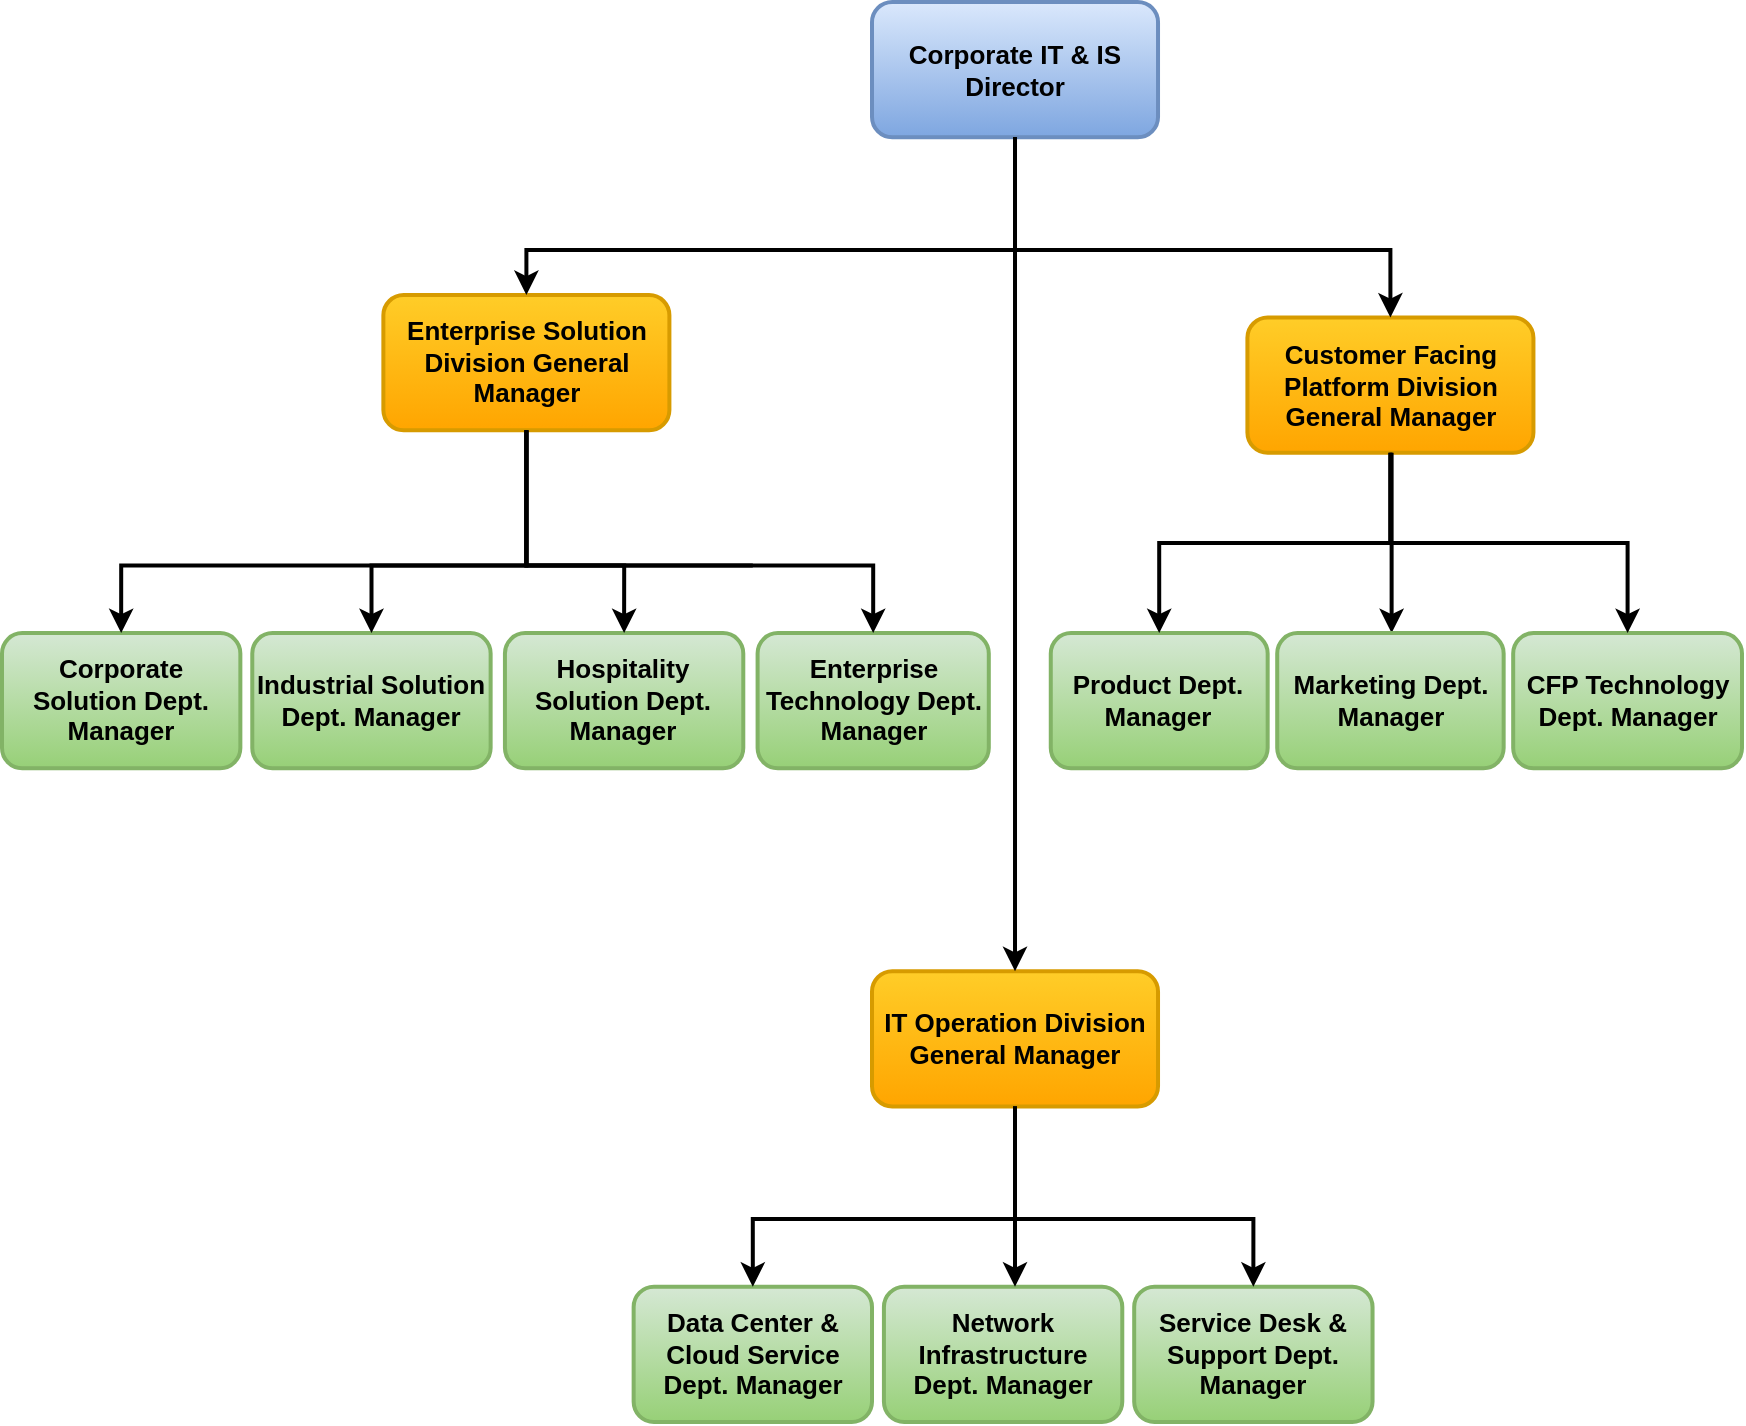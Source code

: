 <mxfile version="21.3.8" type="github">
  <diagram name="Page-1" id="A5kGC9nlVPNPbo8gEQUx">
    <mxGraphModel dx="1903" dy="613" grid="1" gridSize="10" guides="1" tooltips="1" connect="1" arrows="1" fold="1" page="1" pageScale="1" pageWidth="850" pageHeight="1100" math="0" shadow="0">
      <root>
        <mxCell id="0" />
        <mxCell id="1" parent="0" />
        <mxCell id="1DSwFevna6ADI5QcPYFj-13" value="" style="group" vertex="1" connectable="0" parent="1">
          <mxGeometry x="-20" y="30" width="870" height="710" as="geometry" />
        </mxCell>
        <mxCell id="wqCEwx1Dairv-0WRMHZF-1" value="Corporate IT &amp;amp; IS Director" style="rounded=1;whiteSpace=wrap;html=1;fillColor=#dae8fc;strokeColor=#6c8ebf;shadow=0;container=0;strokeWidth=2;fontSize=13;labelBackgroundColor=none;fontStyle=1;gradientColor=#7ea6e0;" parent="1DSwFevna6ADI5QcPYFj-13" vertex="1">
          <mxGeometry x="435.0" width="143.014" height="67.619" as="geometry" />
        </mxCell>
        <mxCell id="wqCEwx1Dairv-0WRMHZF-2" value="IT Operation Division General Manager" style="rounded=1;whiteSpace=wrap;html=1;fillColor=#ffcd28;strokeColor=#d79b00;shadow=0;container=0;strokeWidth=2;fontSize=13;labelBackgroundColor=none;fontStyle=1;gradientColor=#ffa500;" parent="1DSwFevna6ADI5QcPYFj-13" vertex="1">
          <mxGeometry x="435.0" y="484.603" width="143.014" height="67.619" as="geometry" />
        </mxCell>
        <mxCell id="wqCEwx1Dairv-0WRMHZF-3" value="" style="edgeStyle=orthogonalEdgeStyle;rounded=0;orthogonalLoop=1;jettySize=auto;html=1;shadow=0;strokeWidth=2;fontSize=13;labelBackgroundColor=none;fontStyle=1" parent="1DSwFevna6ADI5QcPYFj-13" source="wqCEwx1Dairv-0WRMHZF-1" target="wqCEwx1Dairv-0WRMHZF-2" edge="1">
          <mxGeometry relative="1" as="geometry" />
        </mxCell>
        <mxCell id="wqCEwx1Dairv-0WRMHZF-5" value="Enterprise Solution Division General Manager" style="rounded=1;whiteSpace=wrap;html=1;fillColor=#ffcd28;strokeColor=#d79b00;shadow=0;container=0;strokeWidth=2;fontSize=13;labelBackgroundColor=none;fontStyle=1;gradientColor=#ffa500;" parent="1DSwFevna6ADI5QcPYFj-13" vertex="1">
          <mxGeometry x="190.685" y="146.508" width="143.014" height="67.619" as="geometry" />
        </mxCell>
        <mxCell id="wqCEwx1Dairv-0WRMHZF-4" style="edgeStyle=orthogonalEdgeStyle;rounded=0;orthogonalLoop=1;jettySize=auto;html=1;shadow=0;strokeWidth=2;fontSize=13;labelBackgroundColor=none;fontStyle=1" parent="1DSwFevna6ADI5QcPYFj-13" source="wqCEwx1Dairv-0WRMHZF-1" target="wqCEwx1Dairv-0WRMHZF-5" edge="1">
          <mxGeometry relative="1" as="geometry">
            <mxPoint x="297.945" y="157.778" as="targetPoint" />
            <Array as="points">
              <mxPoint x="506.507" y="123.968" />
              <mxPoint x="262.192" y="123.968" />
            </Array>
          </mxGeometry>
        </mxCell>
        <mxCell id="wqCEwx1Dairv-0WRMHZF-7" value="Customer Facing Platform Division General Manager" style="rounded=1;whiteSpace=wrap;html=1;fillColor=#ffcd28;strokeColor=#d79b00;shadow=0;container=0;strokeWidth=2;fontSize=13;labelBackgroundColor=none;fontStyle=1;gradientColor=#ffa500;" parent="1DSwFevna6ADI5QcPYFj-13" vertex="1">
          <mxGeometry x="622.705" y="157.778" width="143.014" height="67.619" as="geometry" />
        </mxCell>
        <mxCell id="wqCEwx1Dairv-0WRMHZF-6" style="edgeStyle=orthogonalEdgeStyle;rounded=0;orthogonalLoop=1;jettySize=auto;html=1;entryX=0.5;entryY=0;entryDx=0;entryDy=0;shadow=0;strokeWidth=2;fontSize=13;labelBackgroundColor=none;fontStyle=1" parent="1DSwFevna6ADI5QcPYFj-13" source="wqCEwx1Dairv-0WRMHZF-1" target="wqCEwx1Dairv-0WRMHZF-7" edge="1">
          <mxGeometry relative="1" as="geometry">
            <mxPoint x="750.822" y="157.778" as="targetPoint" />
            <Array as="points">
              <mxPoint x="506.507" y="123.968" />
              <mxPoint x="694.808" y="123.968" />
            </Array>
          </mxGeometry>
        </mxCell>
        <mxCell id="wqCEwx1Dairv-0WRMHZF-8" value="Industrial Solution Dept. Manager" style="rounded=1;whiteSpace=wrap;html=1;fillColor=#d5e8d4;strokeColor=#82b366;shadow=0;container=0;strokeWidth=2;fontSize=13;labelBackgroundColor=none;fontStyle=1;gradientColor=#97d077;" parent="1DSwFevna6ADI5QcPYFj-13" vertex="1">
          <mxGeometry x="125.137" y="315.556" width="119.178" height="67.619" as="geometry" />
        </mxCell>
        <mxCell id="1DSwFevna6ADI5QcPYFj-8" style="edgeStyle=orthogonalEdgeStyle;rounded=0;orthogonalLoop=1;jettySize=auto;html=1;strokeWidth=2;" edge="1" parent="1DSwFevna6ADI5QcPYFj-13" source="wqCEwx1Dairv-0WRMHZF-5" target="wqCEwx1Dairv-0WRMHZF-8">
          <mxGeometry relative="1" as="geometry">
            <Array as="points">
              <mxPoint x="262.192" y="281.746" />
              <mxPoint x="184.726" y="281.746" />
            </Array>
          </mxGeometry>
        </mxCell>
        <mxCell id="wqCEwx1Dairv-0WRMHZF-11" value="Corporate Solution Dept. Manager" style="rounded=1;whiteSpace=wrap;html=1;fillColor=#d5e8d4;strokeColor=#82b366;shadow=0;container=0;strokeWidth=2;fontSize=13;labelBackgroundColor=none;fontStyle=1;gradientColor=#97d077;" parent="1DSwFevna6ADI5QcPYFj-13" vertex="1">
          <mxGeometry y="315.556" width="119.178" height="67.619" as="geometry" />
        </mxCell>
        <mxCell id="wqCEwx1Dairv-0WRMHZF-10" style="edgeStyle=orthogonalEdgeStyle;rounded=0;orthogonalLoop=1;jettySize=auto;html=1;entryX=0.5;entryY=0;entryDx=0;entryDy=0;shadow=0;strokeWidth=2;fontSize=13;labelBackgroundColor=none;fontStyle=1" parent="1DSwFevna6ADI5QcPYFj-13" source="wqCEwx1Dairv-0WRMHZF-5" target="wqCEwx1Dairv-0WRMHZF-11" edge="1">
          <mxGeometry relative="1" as="geometry">
            <mxPoint x="184.726" y="304.286" as="targetPoint" />
            <Array as="points">
              <mxPoint x="375.411" y="281.746" />
              <mxPoint x="89.384" y="281.746" />
            </Array>
          </mxGeometry>
        </mxCell>
        <mxCell id="wqCEwx1Dairv-0WRMHZF-13" value="Enterprise Technology Dept. Manager" style="rounded=1;whiteSpace=wrap;html=1;fillColor=#d5e8d4;strokeColor=#82b366;shadow=0;container=0;strokeWidth=2;fontSize=13;labelBackgroundColor=none;fontStyle=1;gradientColor=#97d077;" parent="1DSwFevna6ADI5QcPYFj-13" vertex="1">
          <mxGeometry x="377.795" y="315.556" width="115.603" height="67.619" as="geometry" />
        </mxCell>
        <mxCell id="1DSwFevna6ADI5QcPYFj-10" style="edgeStyle=orthogonalEdgeStyle;rounded=0;orthogonalLoop=1;jettySize=auto;html=1;entryX=0.5;entryY=0;entryDx=0;entryDy=0;strokeWidth=2;" edge="1" parent="1DSwFevna6ADI5QcPYFj-13" source="wqCEwx1Dairv-0WRMHZF-5" target="wqCEwx1Dairv-0WRMHZF-13">
          <mxGeometry relative="1" as="geometry">
            <Array as="points">
              <mxPoint x="262.192" y="281.746" />
              <mxPoint x="436.192" y="281.746" />
            </Array>
          </mxGeometry>
        </mxCell>
        <mxCell id="wqCEwx1Dairv-0WRMHZF-15" value="Hospitality Solution Dept. Manager" style="rounded=1;whiteSpace=wrap;html=1;fillColor=#d5e8d4;strokeColor=#82b366;shadow=0;container=0;strokeWidth=2;fontSize=13;labelBackgroundColor=none;fontStyle=1;gradientColor=#97d077;" parent="1DSwFevna6ADI5QcPYFj-13" vertex="1">
          <mxGeometry x="251.466" y="315.556" width="119.178" height="67.619" as="geometry" />
        </mxCell>
        <mxCell id="wqCEwx1Dairv-0WRMHZF-16" value="Network Infrastructure Dept. Manager" style="rounded=1;whiteSpace=wrap;html=1;fillColor=#d5e8d4;strokeColor=#82b366;shadow=0;container=0;strokeWidth=2;fontSize=13;labelBackgroundColor=none;fontStyle=1;gradientColor=#97d077;" parent="1DSwFevna6ADI5QcPYFj-13" vertex="1">
          <mxGeometry x="440.959" y="642.381" width="119.178" height="67.619" as="geometry" />
        </mxCell>
        <mxCell id="wqCEwx1Dairv-0WRMHZF-17" value="" style="edgeStyle=orthogonalEdgeStyle;rounded=0;orthogonalLoop=1;jettySize=auto;html=1;shadow=0;strokeWidth=2;fontSize=13;labelBackgroundColor=none;fontStyle=1" parent="1DSwFevna6ADI5QcPYFj-13" source="wqCEwx1Dairv-0WRMHZF-2" target="wqCEwx1Dairv-0WRMHZF-16" edge="1">
          <mxGeometry relative="1" as="geometry">
            <Array as="points">
              <mxPoint x="506.507" y="619.841" />
              <mxPoint x="506.507" y="619.841" />
            </Array>
          </mxGeometry>
        </mxCell>
        <mxCell id="wqCEwx1Dairv-0WRMHZF-18" value="Service Desk &amp;amp; Support Dept. Manager" style="rounded=1;whiteSpace=wrap;html=1;fillColor=#d5e8d4;strokeColor=#82b366;shadow=0;container=0;strokeWidth=2;fontSize=13;labelBackgroundColor=none;fontStyle=1;gradientColor=#97d077;" parent="1DSwFevna6ADI5QcPYFj-13" vertex="1">
          <mxGeometry x="566.096" y="642.381" width="119.178" height="67.619" as="geometry" />
        </mxCell>
        <mxCell id="wqCEwx1Dairv-0WRMHZF-22" style="edgeStyle=orthogonalEdgeStyle;rounded=0;orthogonalLoop=1;jettySize=auto;html=1;entryX=0.5;entryY=0;entryDx=0;entryDy=0;shadow=0;strokeWidth=2;fontSize=13;labelBackgroundColor=none;fontStyle=1" parent="1DSwFevna6ADI5QcPYFj-13" source="wqCEwx1Dairv-0WRMHZF-2" target="wqCEwx1Dairv-0WRMHZF-18" edge="1">
          <mxGeometry relative="1" as="geometry">
            <Array as="points">
              <mxPoint x="506.507" y="608.571" />
              <mxPoint x="625.685" y="608.571" />
            </Array>
          </mxGeometry>
        </mxCell>
        <mxCell id="wqCEwx1Dairv-0WRMHZF-20" value="Data Center &amp;amp; Cloud Service Dept. Manager" style="rounded=1;whiteSpace=wrap;html=1;fillColor=#d5e8d4;strokeColor=#82b366;shadow=0;container=0;strokeWidth=2;fontSize=13;labelBackgroundColor=none;fontStyle=1;gradientColor=#97d077;" parent="1DSwFevna6ADI5QcPYFj-13" vertex="1">
          <mxGeometry x="315.822" y="642.381" width="119.178" height="67.619" as="geometry" />
        </mxCell>
        <mxCell id="wqCEwx1Dairv-0WRMHZF-23" style="edgeStyle=orthogonalEdgeStyle;rounded=0;orthogonalLoop=1;jettySize=auto;html=1;entryX=0.5;entryY=0;entryDx=0;entryDy=0;shadow=0;strokeWidth=2;fontSize=13;labelBackgroundColor=none;fontStyle=1" parent="1DSwFevna6ADI5QcPYFj-13" source="wqCEwx1Dairv-0WRMHZF-2" target="wqCEwx1Dairv-0WRMHZF-20" edge="1">
          <mxGeometry relative="1" as="geometry">
            <Array as="points">
              <mxPoint x="506.507" y="608.571" />
              <mxPoint x="375.411" y="608.571" />
            </Array>
          </mxGeometry>
        </mxCell>
        <mxCell id="wqCEwx1Dairv-0WRMHZF-25" value="" style="edgeStyle=orthogonalEdgeStyle;rounded=0;orthogonalLoop=1;jettySize=auto;html=1;shadow=0;strokeWidth=2;fontSize=13;labelBackgroundColor=none;fontStyle=1" parent="1DSwFevna6ADI5QcPYFj-13" target="wqCEwx1Dairv-0WRMHZF-28" edge="1">
          <mxGeometry relative="1" as="geometry">
            <mxPoint x="694.808" y="225.397" as="sourcePoint" />
            <Array as="points">
              <mxPoint x="694.808" y="225.397" />
            </Array>
          </mxGeometry>
        </mxCell>
        <mxCell id="wqCEwx1Dairv-0WRMHZF-28" value="Marketing Dept. Manager" style="rounded=1;whiteSpace=wrap;html=1;fillColor=#d5e8d4;strokeColor=#82b366;shadow=0;container=0;strokeWidth=2;fontSize=13;labelBackgroundColor=none;fontStyle=1;gradientColor=#97d077;" parent="1DSwFevna6ADI5QcPYFj-13" vertex="1">
          <mxGeometry x="637.603" y="315.556" width="113.219" height="67.619" as="geometry" />
        </mxCell>
        <mxCell id="wqCEwx1Dairv-0WRMHZF-29" value="CFP Technology Dept. Manager" style="rounded=1;whiteSpace=wrap;html=1;fillColor=#d5e8d4;strokeColor=#82b366;shadow=0;container=0;strokeWidth=2;fontSize=13;labelBackgroundColor=none;fontStyle=1;gradientColor=#97d077;" parent="1DSwFevna6ADI5QcPYFj-13" vertex="1">
          <mxGeometry x="755.589" y="315.556" width="114.411" height="67.619" as="geometry" />
        </mxCell>
        <mxCell id="wqCEwx1Dairv-0WRMHZF-30" value="Product Dept. Manager" style="rounded=1;whiteSpace=wrap;html=1;fillColor=#d5e8d4;strokeColor=#82b366;shadow=0;container=0;strokeWidth=2;fontSize=13;labelBackgroundColor=none;fontStyle=1;gradientColor=#97d077;" parent="1DSwFevna6ADI5QcPYFj-13" vertex="1">
          <mxGeometry x="524.384" y="315.556" width="108.452" height="67.619" as="geometry" />
        </mxCell>
        <mxCell id="1DSwFevna6ADI5QcPYFj-9" style="edgeStyle=orthogonalEdgeStyle;rounded=0;orthogonalLoop=1;jettySize=auto;html=1;entryX=0.5;entryY=0;entryDx=0;entryDy=0;strokeWidth=2;" edge="1" parent="1DSwFevna6ADI5QcPYFj-13" source="wqCEwx1Dairv-0WRMHZF-5" target="wqCEwx1Dairv-0WRMHZF-15">
          <mxGeometry relative="1" as="geometry">
            <Array as="points">
              <mxPoint x="262.192" y="281.746" />
              <mxPoint x="311.055" y="281.746" />
            </Array>
          </mxGeometry>
        </mxCell>
        <mxCell id="1DSwFevna6ADI5QcPYFj-12" style="edgeStyle=orthogonalEdgeStyle;rounded=0;orthogonalLoop=1;jettySize=auto;html=1;entryX=0.5;entryY=0;entryDx=0;entryDy=0;strokeWidth=2;" edge="1" parent="1DSwFevna6ADI5QcPYFj-13" source="wqCEwx1Dairv-0WRMHZF-7" target="wqCEwx1Dairv-0WRMHZF-29">
          <mxGeometry relative="1" as="geometry" />
        </mxCell>
        <mxCell id="1DSwFevna6ADI5QcPYFj-11" style="edgeStyle=orthogonalEdgeStyle;rounded=0;orthogonalLoop=1;jettySize=auto;html=1;entryX=0.5;entryY=0;entryDx=0;entryDy=0;strokeWidth=2;" edge="1" parent="1DSwFevna6ADI5QcPYFj-13" source="wqCEwx1Dairv-0WRMHZF-7" target="wqCEwx1Dairv-0WRMHZF-30">
          <mxGeometry relative="1" as="geometry" />
        </mxCell>
      </root>
    </mxGraphModel>
  </diagram>
</mxfile>
